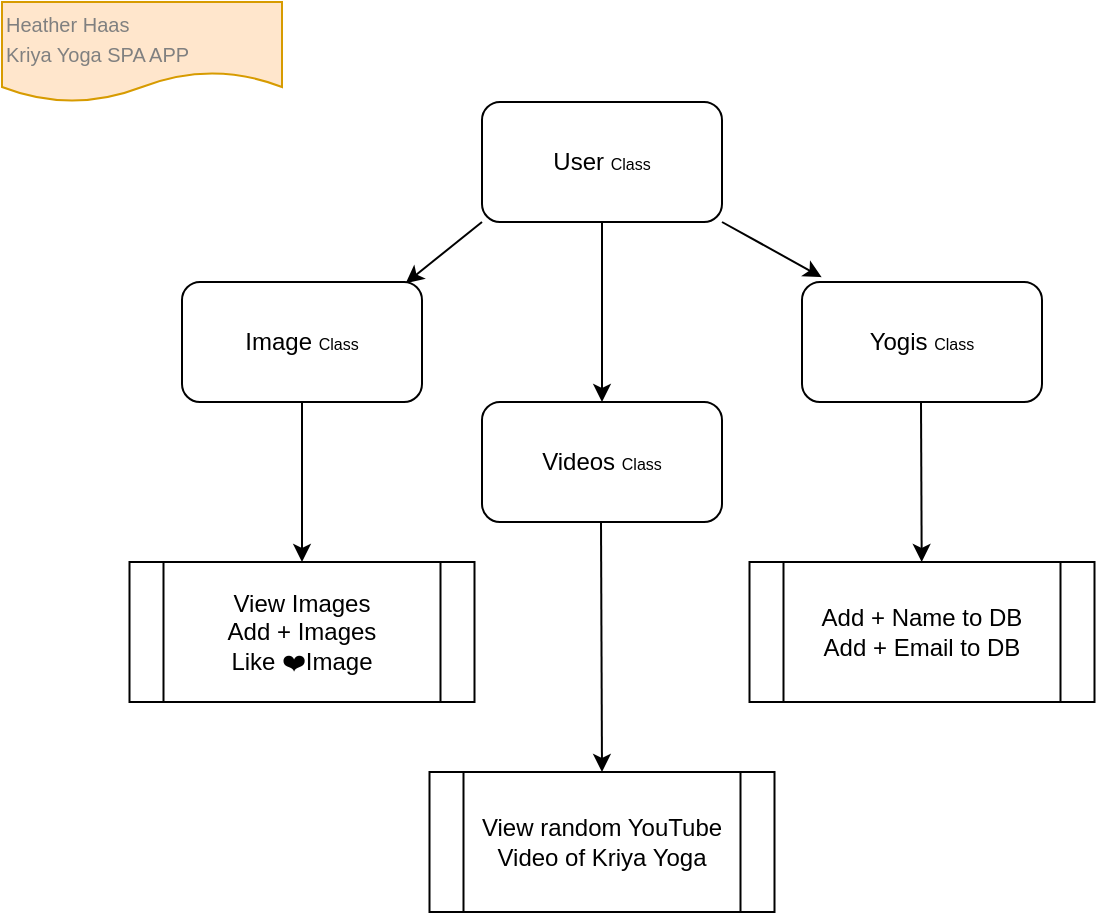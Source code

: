 <mxfile version="14.4.7" type="github">
  <diagram name="Page-1" id="2ca16b54-16f6-2749-3443-fa8db7711227">
    <mxGraphModel dx="634" dy="819" grid="1" gridSize="10" guides="1" tooltips="1" connect="1" arrows="1" fold="1" page="1" pageScale="1" pageWidth="1100" pageHeight="850" background="#ffffff" math="0" shadow="0">
      <root>
        <mxCell id="0" />
        <mxCell id="1" parent="0" />
        <mxCell id="Zela_tOo512jKEwCodki-7" value="" style="endArrow=classic;html=1;exitX=0.5;exitY=1;exitDx=0;exitDy=0;entryX=0.5;entryY=0;entryDx=0;entryDy=0;" edge="1" parent="1" source="Zela_tOo512jKEwCodki-10" target="Zela_tOo512jKEwCodki-12">
          <mxGeometry width="50" height="50" relative="1" as="geometry">
            <mxPoint x="562.5" y="330" as="sourcePoint" />
            <mxPoint x="580" y="249" as="targetPoint" />
          </mxGeometry>
        </mxCell>
        <mxCell id="Zela_tOo512jKEwCodki-8" value="" style="endArrow=classic;html=1;exitX=0;exitY=1;exitDx=0;exitDy=0;entryX=0.932;entryY=0.01;entryDx=0;entryDy=0;entryPerimeter=0;" edge="1" parent="1" source="Zela_tOo512jKEwCodki-10" target="Zela_tOo512jKEwCodki-11">
          <mxGeometry width="50" height="50" relative="1" as="geometry">
            <mxPoint x="454.275" y="305.29" as="sourcePoint" />
            <mxPoint x="480" y="177" as="targetPoint" />
          </mxGeometry>
        </mxCell>
        <mxCell id="Zela_tOo512jKEwCodki-9" value="" style="endArrow=classic;html=1;exitX=1;exitY=1;exitDx=0;exitDy=0;entryX=0.082;entryY=-0.04;entryDx=0;entryDy=0;entryPerimeter=0;" edge="1" parent="1" source="Zela_tOo512jKEwCodki-10" target="Zela_tOo512jKEwCodki-14">
          <mxGeometry width="50" height="50" relative="1" as="geometry">
            <mxPoint x="840" y="340" as="sourcePoint" />
            <mxPoint x="680" y="175" as="targetPoint" />
          </mxGeometry>
        </mxCell>
        <mxCell id="Zela_tOo512jKEwCodki-10" value="User &lt;font style=&quot;font-size: 8px&quot;&gt;Class&lt;/font&gt;" style="rounded=1;whiteSpace=wrap;html=1;" vertex="1" parent="1">
          <mxGeometry x="520" y="90" width="120" height="60" as="geometry" />
        </mxCell>
        <mxCell id="Zela_tOo512jKEwCodki-11" value="Image &lt;font style=&quot;font-size: 8px&quot;&gt;Class&lt;/font&gt;" style="rounded=1;whiteSpace=wrap;html=1;" vertex="1" parent="1">
          <mxGeometry x="370" y="180" width="120" height="60" as="geometry" />
        </mxCell>
        <mxCell id="Zela_tOo512jKEwCodki-12" value="Videos &lt;font style=&quot;font-size: 8px&quot;&gt;Class&lt;/font&gt;" style="rounded=1;whiteSpace=wrap;html=1;" vertex="1" parent="1">
          <mxGeometry x="520" y="240" width="120" height="60" as="geometry" />
        </mxCell>
        <mxCell id="Zela_tOo512jKEwCodki-14" value="Yogis &lt;font style=&quot;font-size: 8px&quot;&gt;Class&lt;/font&gt;" style="rounded=1;whiteSpace=wrap;html=1;" vertex="1" parent="1">
          <mxGeometry x="680" y="180" width="120" height="60" as="geometry" />
        </mxCell>
        <mxCell id="Zela_tOo512jKEwCodki-16" value="View Images&lt;br&gt;Add + Images&lt;br&gt;Like ❤️Image" style="shape=process;whiteSpace=wrap;html=1;backgroundOutline=1;" vertex="1" parent="1">
          <mxGeometry x="343.75" y="320" width="172.5" height="70" as="geometry" />
        </mxCell>
        <mxCell id="Zela_tOo512jKEwCodki-17" value="" style="endArrow=classic;html=1;entryX=0.5;entryY=0;entryDx=0;entryDy=0;" edge="1" parent="1" target="Zela_tOo512jKEwCodki-16">
          <mxGeometry width="50" height="50" relative="1" as="geometry">
            <mxPoint x="430" y="240" as="sourcePoint" />
            <mxPoint x="426" y="260" as="targetPoint" />
          </mxGeometry>
        </mxCell>
        <mxCell id="Zela_tOo512jKEwCodki-18" value="View random YouTube Video of Kriya Yoga" style="shape=process;whiteSpace=wrap;html=1;backgroundOutline=1;" vertex="1" parent="1">
          <mxGeometry x="493.75" y="425" width="172.5" height="70" as="geometry" />
        </mxCell>
        <mxCell id="Zela_tOo512jKEwCodki-19" value="" style="endArrow=classic;html=1;exitX=0.5;exitY=1;exitDx=0;exitDy=0;entryX=0.5;entryY=0;entryDx=0;entryDy=0;" edge="1" parent="1" target="Zela_tOo512jKEwCodki-18">
          <mxGeometry width="50" height="50" relative="1" as="geometry">
            <mxPoint x="579.5" y="300" as="sourcePoint" />
            <mxPoint x="579.5" y="390" as="targetPoint" />
          </mxGeometry>
        </mxCell>
        <mxCell id="Zela_tOo512jKEwCodki-20" value="Add + Name to DB&lt;br&gt;Add + Email to DB" style="shape=process;whiteSpace=wrap;html=1;backgroundOutline=1;" vertex="1" parent="1">
          <mxGeometry x="653.75" y="320" width="172.5" height="70" as="geometry" />
        </mxCell>
        <mxCell id="Zela_tOo512jKEwCodki-21" value="" style="endArrow=classic;html=1;" edge="1" parent="1" target="Zela_tOo512jKEwCodki-20">
          <mxGeometry width="50" height="50" relative="1" as="geometry">
            <mxPoint x="739.5" y="240" as="sourcePoint" />
            <mxPoint x="739.5" y="320" as="targetPoint" />
          </mxGeometry>
        </mxCell>
        <mxCell id="Zela_tOo512jKEwCodki-22" value="&lt;font color=&quot;#808080&quot; style=&quot;font-size: 10px&quot;&gt;Heather Haas&lt;br&gt;Kriya Yoga SPA APP&lt;/font&gt;" style="shape=document;whiteSpace=wrap;html=1;boundedLbl=1;fillColor=#ffe6cc;strokeColor=#d79b00;align=left;" vertex="1" parent="1">
          <mxGeometry x="280" y="40" width="140" height="50" as="geometry" />
        </mxCell>
      </root>
    </mxGraphModel>
  </diagram>
</mxfile>
